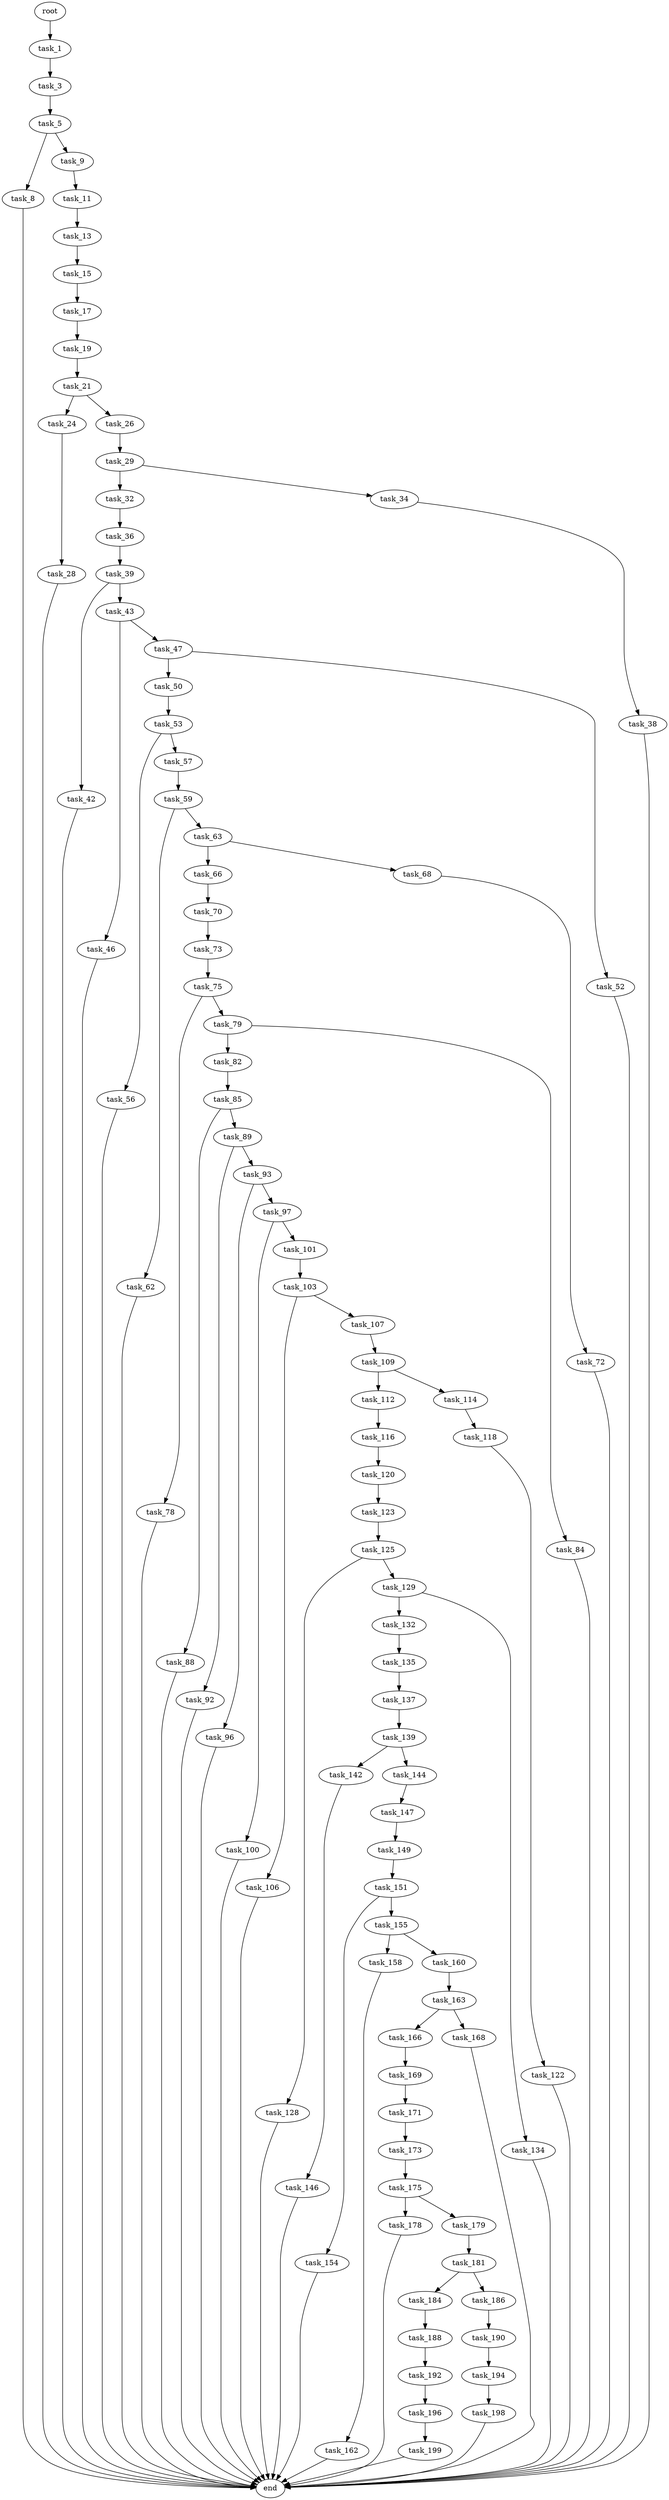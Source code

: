 digraph G {
  root [size="0.000000"];
  task_1 [size="95218910428.000000"];
  task_3 [size="549755813888.000000"];
  task_5 [size="42248368246.000000"];
  task_8 [size="28991029248.000000"];
  task_9 [size="28991029248.000000"];
  task_11 [size="40775719192.000000"];
  task_13 [size="21205831832.000000"];
  task_15 [size="68719476736.000000"];
  task_17 [size="695858620231.000000"];
  task_19 [size="549755813888.000000"];
  task_21 [size="493733468090.000000"];
  task_24 [size="1073741824000.000000"];
  task_26 [size="231928233984.000000"];
  task_28 [size="149216933861.000000"];
  task_29 [size="2276551959.000000"];
  task_32 [size="1073741824000.000000"];
  task_34 [size="8589934592.000000"];
  task_36 [size="538744126100.000000"];
  task_38 [size="21232153989.000000"];
  task_39 [size="231928233984.000000"];
  task_42 [size="368293445632.000000"];
  task_43 [size="399908471649.000000"];
  task_46 [size="28991029248.000000"];
  task_47 [size="463856068732.000000"];
  task_50 [size="231928233984.000000"];
  task_52 [size="8589934592.000000"];
  task_53 [size="271360599474.000000"];
  task_56 [size="496051884582.000000"];
  task_57 [size="19712792529.000000"];
  task_59 [size="24537181722.000000"];
  task_62 [size="68719476736.000000"];
  task_63 [size="228486329074.000000"];
  task_66 [size="43710651069.000000"];
  task_68 [size="1073741824000.000000"];
  task_70 [size="6639866557.000000"];
  task_72 [size="565926989673.000000"];
  task_73 [size="6700825366.000000"];
  task_75 [size="231928233984.000000"];
  task_78 [size="134217728000.000000"];
  task_79 [size="1122968197145.000000"];
  task_82 [size="122359568619.000000"];
  task_84 [size="257319357790.000000"];
  task_85 [size="368293445632.000000"];
  task_88 [size="311044129029.000000"];
  task_89 [size="782757789696.000000"];
  task_92 [size="549755813888.000000"];
  task_93 [size="1448231026.000000"];
  task_96 [size="439317903407.000000"];
  task_97 [size="231928233984.000000"];
  task_100 [size="134217728000.000000"];
  task_101 [size="10274738737.000000"];
  task_103 [size="35521182446.000000"];
  task_106 [size="459360193381.000000"];
  task_107 [size="10124767994.000000"];
  task_109 [size="5076238345.000000"];
  task_112 [size="1073741824000.000000"];
  task_114 [size="1073741824000.000000"];
  task_116 [size="9512564283.000000"];
  task_118 [size="1073741824000.000000"];
  task_120 [size="302638751488.000000"];
  task_122 [size="28991029248.000000"];
  task_123 [size="77663307905.000000"];
  task_125 [size="3552663734.000000"];
  task_128 [size="139608553621.000000"];
  task_129 [size="8589934592.000000"];
  task_132 [size="860133277679.000000"];
  task_134 [size="549755813888.000000"];
  task_135 [size="28991029248.000000"];
  task_137 [size="368293445632.000000"];
  task_139 [size="7433869760.000000"];
  task_142 [size="42565486267.000000"];
  task_144 [size="530581389644.000000"];
  task_146 [size="17766363935.000000"];
  task_147 [size="729201833429.000000"];
  task_149 [size="782757789696.000000"];
  task_151 [size="3534058713.000000"];
  task_154 [size="18076289598.000000"];
  task_155 [size="231928233984.000000"];
  task_158 [size="665554977607.000000"];
  task_160 [size="368293445632.000000"];
  task_162 [size="782757789696.000000"];
  task_163 [size="140563078503.000000"];
  task_166 [size="7732047534.000000"];
  task_168 [size="90379852706.000000"];
  task_169 [size="16603710972.000000"];
  task_171 [size="231928233984.000000"];
  task_173 [size="462932301867.000000"];
  task_175 [size="134217728000.000000"];
  task_178 [size="8589934592.000000"];
  task_179 [size="28991029248.000000"];
  task_181 [size="8589934592.000000"];
  task_184 [size="1818419675.000000"];
  task_186 [size="368293445632.000000"];
  task_188 [size="4523835808.000000"];
  task_190 [size="8589934592.000000"];
  task_192 [size="15299536426.000000"];
  task_194 [size="478829808601.000000"];
  task_196 [size="293950203309.000000"];
  task_198 [size="1009867608642.000000"];
  task_199 [size="87407178356.000000"];
  end [size="0.000000"];

  root -> task_1 [size="1.000000"];
  task_1 -> task_3 [size="209715200.000000"];
  task_3 -> task_5 [size="536870912.000000"];
  task_5 -> task_8 [size="33554432.000000"];
  task_5 -> task_9 [size="33554432.000000"];
  task_8 -> end [size="1.000000"];
  task_9 -> task_11 [size="75497472.000000"];
  task_11 -> task_13 [size="838860800.000000"];
  task_13 -> task_15 [size="536870912.000000"];
  task_15 -> task_17 [size="134217728.000000"];
  task_17 -> task_19 [size="679477248.000000"];
  task_19 -> task_21 [size="536870912.000000"];
  task_21 -> task_24 [size="536870912.000000"];
  task_21 -> task_26 [size="536870912.000000"];
  task_24 -> task_28 [size="838860800.000000"];
  task_26 -> task_29 [size="301989888.000000"];
  task_28 -> end [size="1.000000"];
  task_29 -> task_32 [size="75497472.000000"];
  task_29 -> task_34 [size="75497472.000000"];
  task_32 -> task_36 [size="838860800.000000"];
  task_34 -> task_38 [size="33554432.000000"];
  task_36 -> task_39 [size="536870912.000000"];
  task_38 -> end [size="1.000000"];
  task_39 -> task_42 [size="301989888.000000"];
  task_39 -> task_43 [size="301989888.000000"];
  task_42 -> end [size="1.000000"];
  task_43 -> task_46 [size="411041792.000000"];
  task_43 -> task_47 [size="411041792.000000"];
  task_46 -> end [size="1.000000"];
  task_47 -> task_50 [size="679477248.000000"];
  task_47 -> task_52 [size="679477248.000000"];
  task_50 -> task_53 [size="301989888.000000"];
  task_52 -> end [size="1.000000"];
  task_53 -> task_56 [size="301989888.000000"];
  task_53 -> task_57 [size="301989888.000000"];
  task_56 -> end [size="1.000000"];
  task_57 -> task_59 [size="33554432.000000"];
  task_59 -> task_62 [size="411041792.000000"];
  task_59 -> task_63 [size="411041792.000000"];
  task_62 -> end [size="1.000000"];
  task_63 -> task_66 [size="301989888.000000"];
  task_63 -> task_68 [size="301989888.000000"];
  task_66 -> task_70 [size="75497472.000000"];
  task_68 -> task_72 [size="838860800.000000"];
  task_70 -> task_73 [size="209715200.000000"];
  task_72 -> end [size="1.000000"];
  task_73 -> task_75 [size="679477248.000000"];
  task_75 -> task_78 [size="301989888.000000"];
  task_75 -> task_79 [size="301989888.000000"];
  task_78 -> end [size="1.000000"];
  task_79 -> task_82 [size="838860800.000000"];
  task_79 -> task_84 [size="838860800.000000"];
  task_82 -> task_85 [size="134217728.000000"];
  task_84 -> end [size="1.000000"];
  task_85 -> task_88 [size="411041792.000000"];
  task_85 -> task_89 [size="411041792.000000"];
  task_88 -> end [size="1.000000"];
  task_89 -> task_92 [size="679477248.000000"];
  task_89 -> task_93 [size="679477248.000000"];
  task_92 -> end [size="1.000000"];
  task_93 -> task_96 [size="33554432.000000"];
  task_93 -> task_97 [size="33554432.000000"];
  task_96 -> end [size="1.000000"];
  task_97 -> task_100 [size="301989888.000000"];
  task_97 -> task_101 [size="301989888.000000"];
  task_100 -> end [size="1.000000"];
  task_101 -> task_103 [size="838860800.000000"];
  task_103 -> task_106 [size="679477248.000000"];
  task_103 -> task_107 [size="679477248.000000"];
  task_106 -> end [size="1.000000"];
  task_107 -> task_109 [size="209715200.000000"];
  task_109 -> task_112 [size="536870912.000000"];
  task_109 -> task_114 [size="536870912.000000"];
  task_112 -> task_116 [size="838860800.000000"];
  task_114 -> task_118 [size="838860800.000000"];
  task_116 -> task_120 [size="301989888.000000"];
  task_118 -> task_122 [size="838860800.000000"];
  task_120 -> task_123 [size="209715200.000000"];
  task_122 -> end [size="1.000000"];
  task_123 -> task_125 [size="209715200.000000"];
  task_125 -> task_128 [size="134217728.000000"];
  task_125 -> task_129 [size="134217728.000000"];
  task_128 -> end [size="1.000000"];
  task_129 -> task_132 [size="33554432.000000"];
  task_129 -> task_134 [size="33554432.000000"];
  task_132 -> task_135 [size="679477248.000000"];
  task_134 -> end [size="1.000000"];
  task_135 -> task_137 [size="75497472.000000"];
  task_137 -> task_139 [size="411041792.000000"];
  task_139 -> task_142 [size="134217728.000000"];
  task_139 -> task_144 [size="134217728.000000"];
  task_142 -> task_146 [size="33554432.000000"];
  task_144 -> task_147 [size="679477248.000000"];
  task_146 -> end [size="1.000000"];
  task_147 -> task_149 [size="679477248.000000"];
  task_149 -> task_151 [size="679477248.000000"];
  task_151 -> task_154 [size="75497472.000000"];
  task_151 -> task_155 [size="75497472.000000"];
  task_154 -> end [size="1.000000"];
  task_155 -> task_158 [size="301989888.000000"];
  task_155 -> task_160 [size="301989888.000000"];
  task_158 -> task_162 [size="536870912.000000"];
  task_160 -> task_163 [size="411041792.000000"];
  task_162 -> end [size="1.000000"];
  task_163 -> task_166 [size="134217728.000000"];
  task_163 -> task_168 [size="134217728.000000"];
  task_166 -> task_169 [size="209715200.000000"];
  task_168 -> end [size="1.000000"];
  task_169 -> task_171 [size="411041792.000000"];
  task_171 -> task_173 [size="301989888.000000"];
  task_173 -> task_175 [size="536870912.000000"];
  task_175 -> task_178 [size="209715200.000000"];
  task_175 -> task_179 [size="209715200.000000"];
  task_178 -> end [size="1.000000"];
  task_179 -> task_181 [size="75497472.000000"];
  task_181 -> task_184 [size="33554432.000000"];
  task_181 -> task_186 [size="33554432.000000"];
  task_184 -> task_188 [size="33554432.000000"];
  task_186 -> task_190 [size="411041792.000000"];
  task_188 -> task_192 [size="301989888.000000"];
  task_190 -> task_194 [size="33554432.000000"];
  task_192 -> task_196 [size="301989888.000000"];
  task_194 -> task_198 [size="679477248.000000"];
  task_196 -> task_199 [size="536870912.000000"];
  task_198 -> end [size="1.000000"];
  task_199 -> end [size="1.000000"];
}
